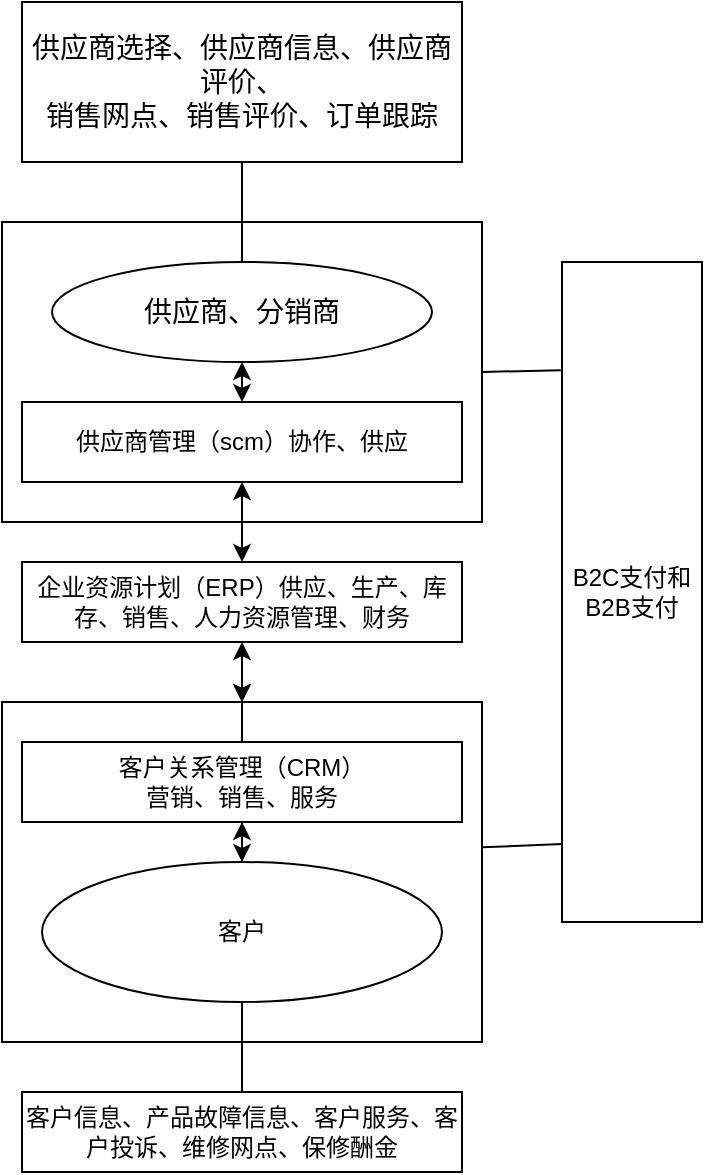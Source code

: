 <mxfile version="13.7.5" type="github">
  <diagram id="fevBy2M8CBkxt9aFd4sb" name="Page-1">
    <mxGraphModel dx="798" dy="532" grid="1" gridSize="10" guides="1" tooltips="1" connect="1" arrows="1" fold="1" page="1" pageScale="1" pageWidth="827" pageHeight="1169" math="0" shadow="0">
      <root>
        <mxCell id="0" />
        <mxCell id="1" parent="0" />
        <mxCell id="nw30Wga8NCTVEO_t9yFj-11" value="" style="rounded=0;whiteSpace=wrap;html=1;" vertex="1" parent="1">
          <mxGeometry x="160" y="110" width="240" height="150" as="geometry" />
        </mxCell>
        <mxCell id="nw30Wga8NCTVEO_t9yFj-1" value="&lt;font style=&quot;font-size: 14px&quot;&gt;供应商选择、供应商信息、供应商评价、&lt;br&gt;销售网点、销售评价、订单跟踪&lt;/font&gt;" style="rounded=0;whiteSpace=wrap;html=1;" vertex="1" parent="1">
          <mxGeometry x="170" width="220" height="80" as="geometry" />
        </mxCell>
        <mxCell id="nw30Wga8NCTVEO_t9yFj-6" value="&lt;font style=&quot;font-size: 14px&quot;&gt;供应商、分销商&lt;/font&gt;" style="ellipse;whiteSpace=wrap;html=1;" vertex="1" parent="1">
          <mxGeometry x="185" y="130" width="190" height="50" as="geometry" />
        </mxCell>
        <mxCell id="nw30Wga8NCTVEO_t9yFj-8" value="供应商管理（scm）协作、供应" style="rounded=0;whiteSpace=wrap;html=1;" vertex="1" parent="1">
          <mxGeometry x="170" y="200" width="220" height="40" as="geometry" />
        </mxCell>
        <mxCell id="nw30Wga8NCTVEO_t9yFj-13" value="企业资源计划（ERP）供应、生产、库存、销售、人力资源管理、财务" style="rounded=0;whiteSpace=wrap;html=1;" vertex="1" parent="1">
          <mxGeometry x="170" y="280" width="220" height="40" as="geometry" />
        </mxCell>
        <mxCell id="nw30Wga8NCTVEO_t9yFj-14" value="" style="rounded=0;whiteSpace=wrap;html=1;" vertex="1" parent="1">
          <mxGeometry x="160" y="350" width="240" height="170" as="geometry" />
        </mxCell>
        <mxCell id="nw30Wga8NCTVEO_t9yFj-34" style="edgeStyle=orthogonalEdgeStyle;rounded=0;orthogonalLoop=1;jettySize=auto;html=1;entryX=0.5;entryY=0;entryDx=0;entryDy=0;" edge="1" parent="1" source="nw30Wga8NCTVEO_t9yFj-15" target="nw30Wga8NCTVEO_t9yFj-14">
          <mxGeometry relative="1" as="geometry" />
        </mxCell>
        <mxCell id="nw30Wga8NCTVEO_t9yFj-15" value="客户关系管理（CRM）&lt;br&gt;营销、销售、服务" style="rounded=0;whiteSpace=wrap;html=1;" vertex="1" parent="1">
          <mxGeometry x="170" y="370" width="220" height="40" as="geometry" />
        </mxCell>
        <mxCell id="nw30Wga8NCTVEO_t9yFj-18" value="客户" style="ellipse;whiteSpace=wrap;html=1;" vertex="1" parent="1">
          <mxGeometry x="180" y="430" width="200" height="70" as="geometry" />
        </mxCell>
        <mxCell id="nw30Wga8NCTVEO_t9yFj-19" value="客户信息、产品故障信息、客户服务、客户投诉、维修网点、保修酬金" style="rounded=0;whiteSpace=wrap;html=1;" vertex="1" parent="1">
          <mxGeometry x="170" y="545" width="220" height="40" as="geometry" />
        </mxCell>
        <mxCell id="nw30Wga8NCTVEO_t9yFj-23" value="" style="endArrow=none;html=1;entryX=0.5;entryY=1;entryDx=0;entryDy=0;" edge="1" parent="1" target="nw30Wga8NCTVEO_t9yFj-1">
          <mxGeometry width="50" height="50" relative="1" as="geometry">
            <mxPoint x="280" y="130" as="sourcePoint" />
            <mxPoint x="330" y="250" as="targetPoint" />
          </mxGeometry>
        </mxCell>
        <mxCell id="nw30Wga8NCTVEO_t9yFj-26" value="" style="endArrow=classic;startArrow=classic;html=1;entryX=0.5;entryY=1;entryDx=0;entryDy=0;" edge="1" parent="1" target="nw30Wga8NCTVEO_t9yFj-6">
          <mxGeometry width="50" height="50" relative="1" as="geometry">
            <mxPoint x="280" y="200" as="sourcePoint" />
            <mxPoint x="330" y="250" as="targetPoint" />
          </mxGeometry>
        </mxCell>
        <mxCell id="nw30Wga8NCTVEO_t9yFj-27" value="" style="endArrow=classic;startArrow=classic;html=1;entryX=0.5;entryY=1;entryDx=0;entryDy=0;" edge="1" parent="1" target="nw30Wga8NCTVEO_t9yFj-8">
          <mxGeometry width="50" height="50" relative="1" as="geometry">
            <mxPoint x="280" y="280" as="sourcePoint" />
            <mxPoint x="330" y="250" as="targetPoint" />
          </mxGeometry>
        </mxCell>
        <mxCell id="nw30Wga8NCTVEO_t9yFj-28" value="" style="endArrow=classic;startArrow=classic;html=1;exitX=0.5;exitY=1;exitDx=0;exitDy=0;entryX=0.5;entryY=0;entryDx=0;entryDy=0;" edge="1" parent="1" source="nw30Wga8NCTVEO_t9yFj-13" target="nw30Wga8NCTVEO_t9yFj-14">
          <mxGeometry width="50" height="50" relative="1" as="geometry">
            <mxPoint x="280" y="300" as="sourcePoint" />
            <mxPoint x="330" y="250" as="targetPoint" />
          </mxGeometry>
        </mxCell>
        <mxCell id="nw30Wga8NCTVEO_t9yFj-29" value="" style="endArrow=classic;startArrow=classic;html=1;entryX=0.5;entryY=1;entryDx=0;entryDy=0;exitX=0.5;exitY=0;exitDx=0;exitDy=0;" edge="1" parent="1" source="nw30Wga8NCTVEO_t9yFj-18" target="nw30Wga8NCTVEO_t9yFj-15">
          <mxGeometry width="50" height="50" relative="1" as="geometry">
            <mxPoint x="280" y="430" as="sourcePoint" />
            <mxPoint x="330" y="380" as="targetPoint" />
          </mxGeometry>
        </mxCell>
        <mxCell id="nw30Wga8NCTVEO_t9yFj-31" value="" style="endArrow=none;html=1;exitX=0.5;exitY=0;exitDx=0;exitDy=0;entryX=0.5;entryY=1;entryDx=0;entryDy=0;" edge="1" parent="1" source="nw30Wga8NCTVEO_t9yFj-19" target="nw30Wga8NCTVEO_t9yFj-18">
          <mxGeometry width="50" height="50" relative="1" as="geometry">
            <mxPoint x="280" y="430" as="sourcePoint" />
            <mxPoint x="330" y="380" as="targetPoint" />
          </mxGeometry>
        </mxCell>
        <mxCell id="nw30Wga8NCTVEO_t9yFj-32" value="B2C支付和B2B支付" style="rounded=0;whiteSpace=wrap;html=1;" vertex="1" parent="1">
          <mxGeometry x="440" y="130" width="70" height="330" as="geometry" />
        </mxCell>
        <mxCell id="nw30Wga8NCTVEO_t9yFj-33" value="" style="endArrow=none;html=1;entryX=1;entryY=0.5;entryDx=0;entryDy=0;exitX=-0.009;exitY=0.164;exitDx=0;exitDy=0;exitPerimeter=0;" edge="1" parent="1" source="nw30Wga8NCTVEO_t9yFj-32" target="nw30Wga8NCTVEO_t9yFj-11">
          <mxGeometry width="50" height="50" relative="1" as="geometry">
            <mxPoint x="280" y="350" as="sourcePoint" />
            <mxPoint x="330" y="300" as="targetPoint" />
          </mxGeometry>
        </mxCell>
        <mxCell id="nw30Wga8NCTVEO_t9yFj-35" value="" style="endArrow=none;html=1;exitX=1.001;exitY=0.427;exitDx=0;exitDy=0;exitPerimeter=0;entryX=0.003;entryY=0.882;entryDx=0;entryDy=0;entryPerimeter=0;" edge="1" parent="1" source="nw30Wga8NCTVEO_t9yFj-14" target="nw30Wga8NCTVEO_t9yFj-32">
          <mxGeometry width="50" height="50" relative="1" as="geometry">
            <mxPoint x="400" y="330" as="sourcePoint" />
            <mxPoint x="450" y="280" as="targetPoint" />
          </mxGeometry>
        </mxCell>
      </root>
    </mxGraphModel>
  </diagram>
</mxfile>
